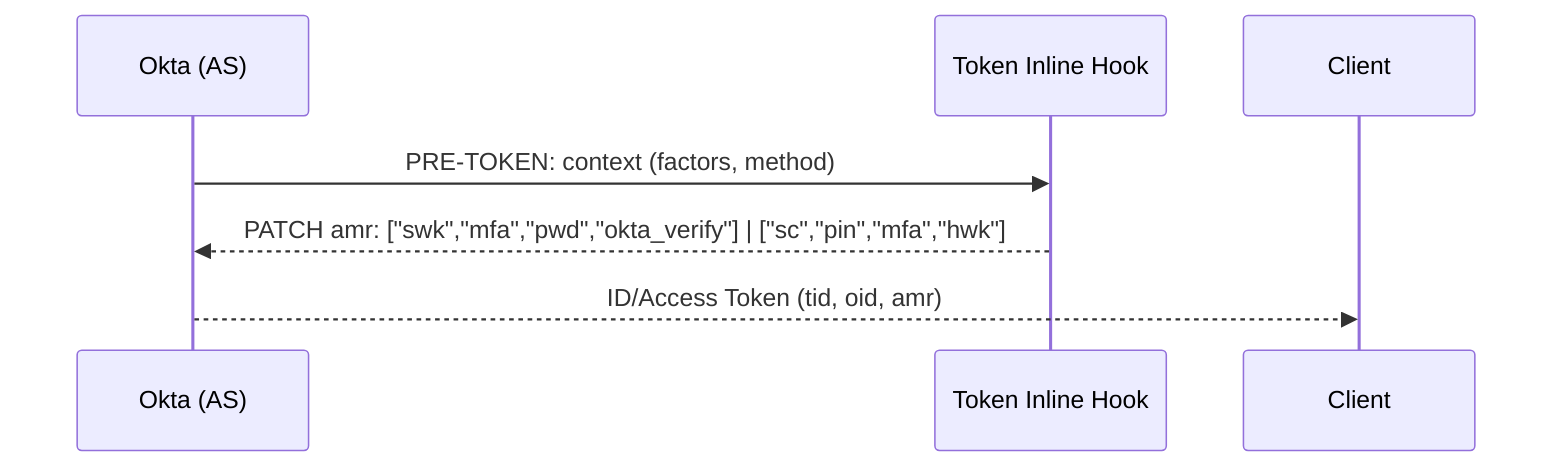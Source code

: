 sequenceDiagram
  participant Okta as Okta (AS)
  participant Hook as Token Inline Hook
  Okta->>Hook: PRE-TOKEN: context (factors, method)
  Hook-->>Okta: PATCH amr: ["swk","mfa","pwd","okta_verify"] | ["sc","pin","mfa","hwk"]
  Okta-->>Client: ID/Access Token (tid, oid, amr)